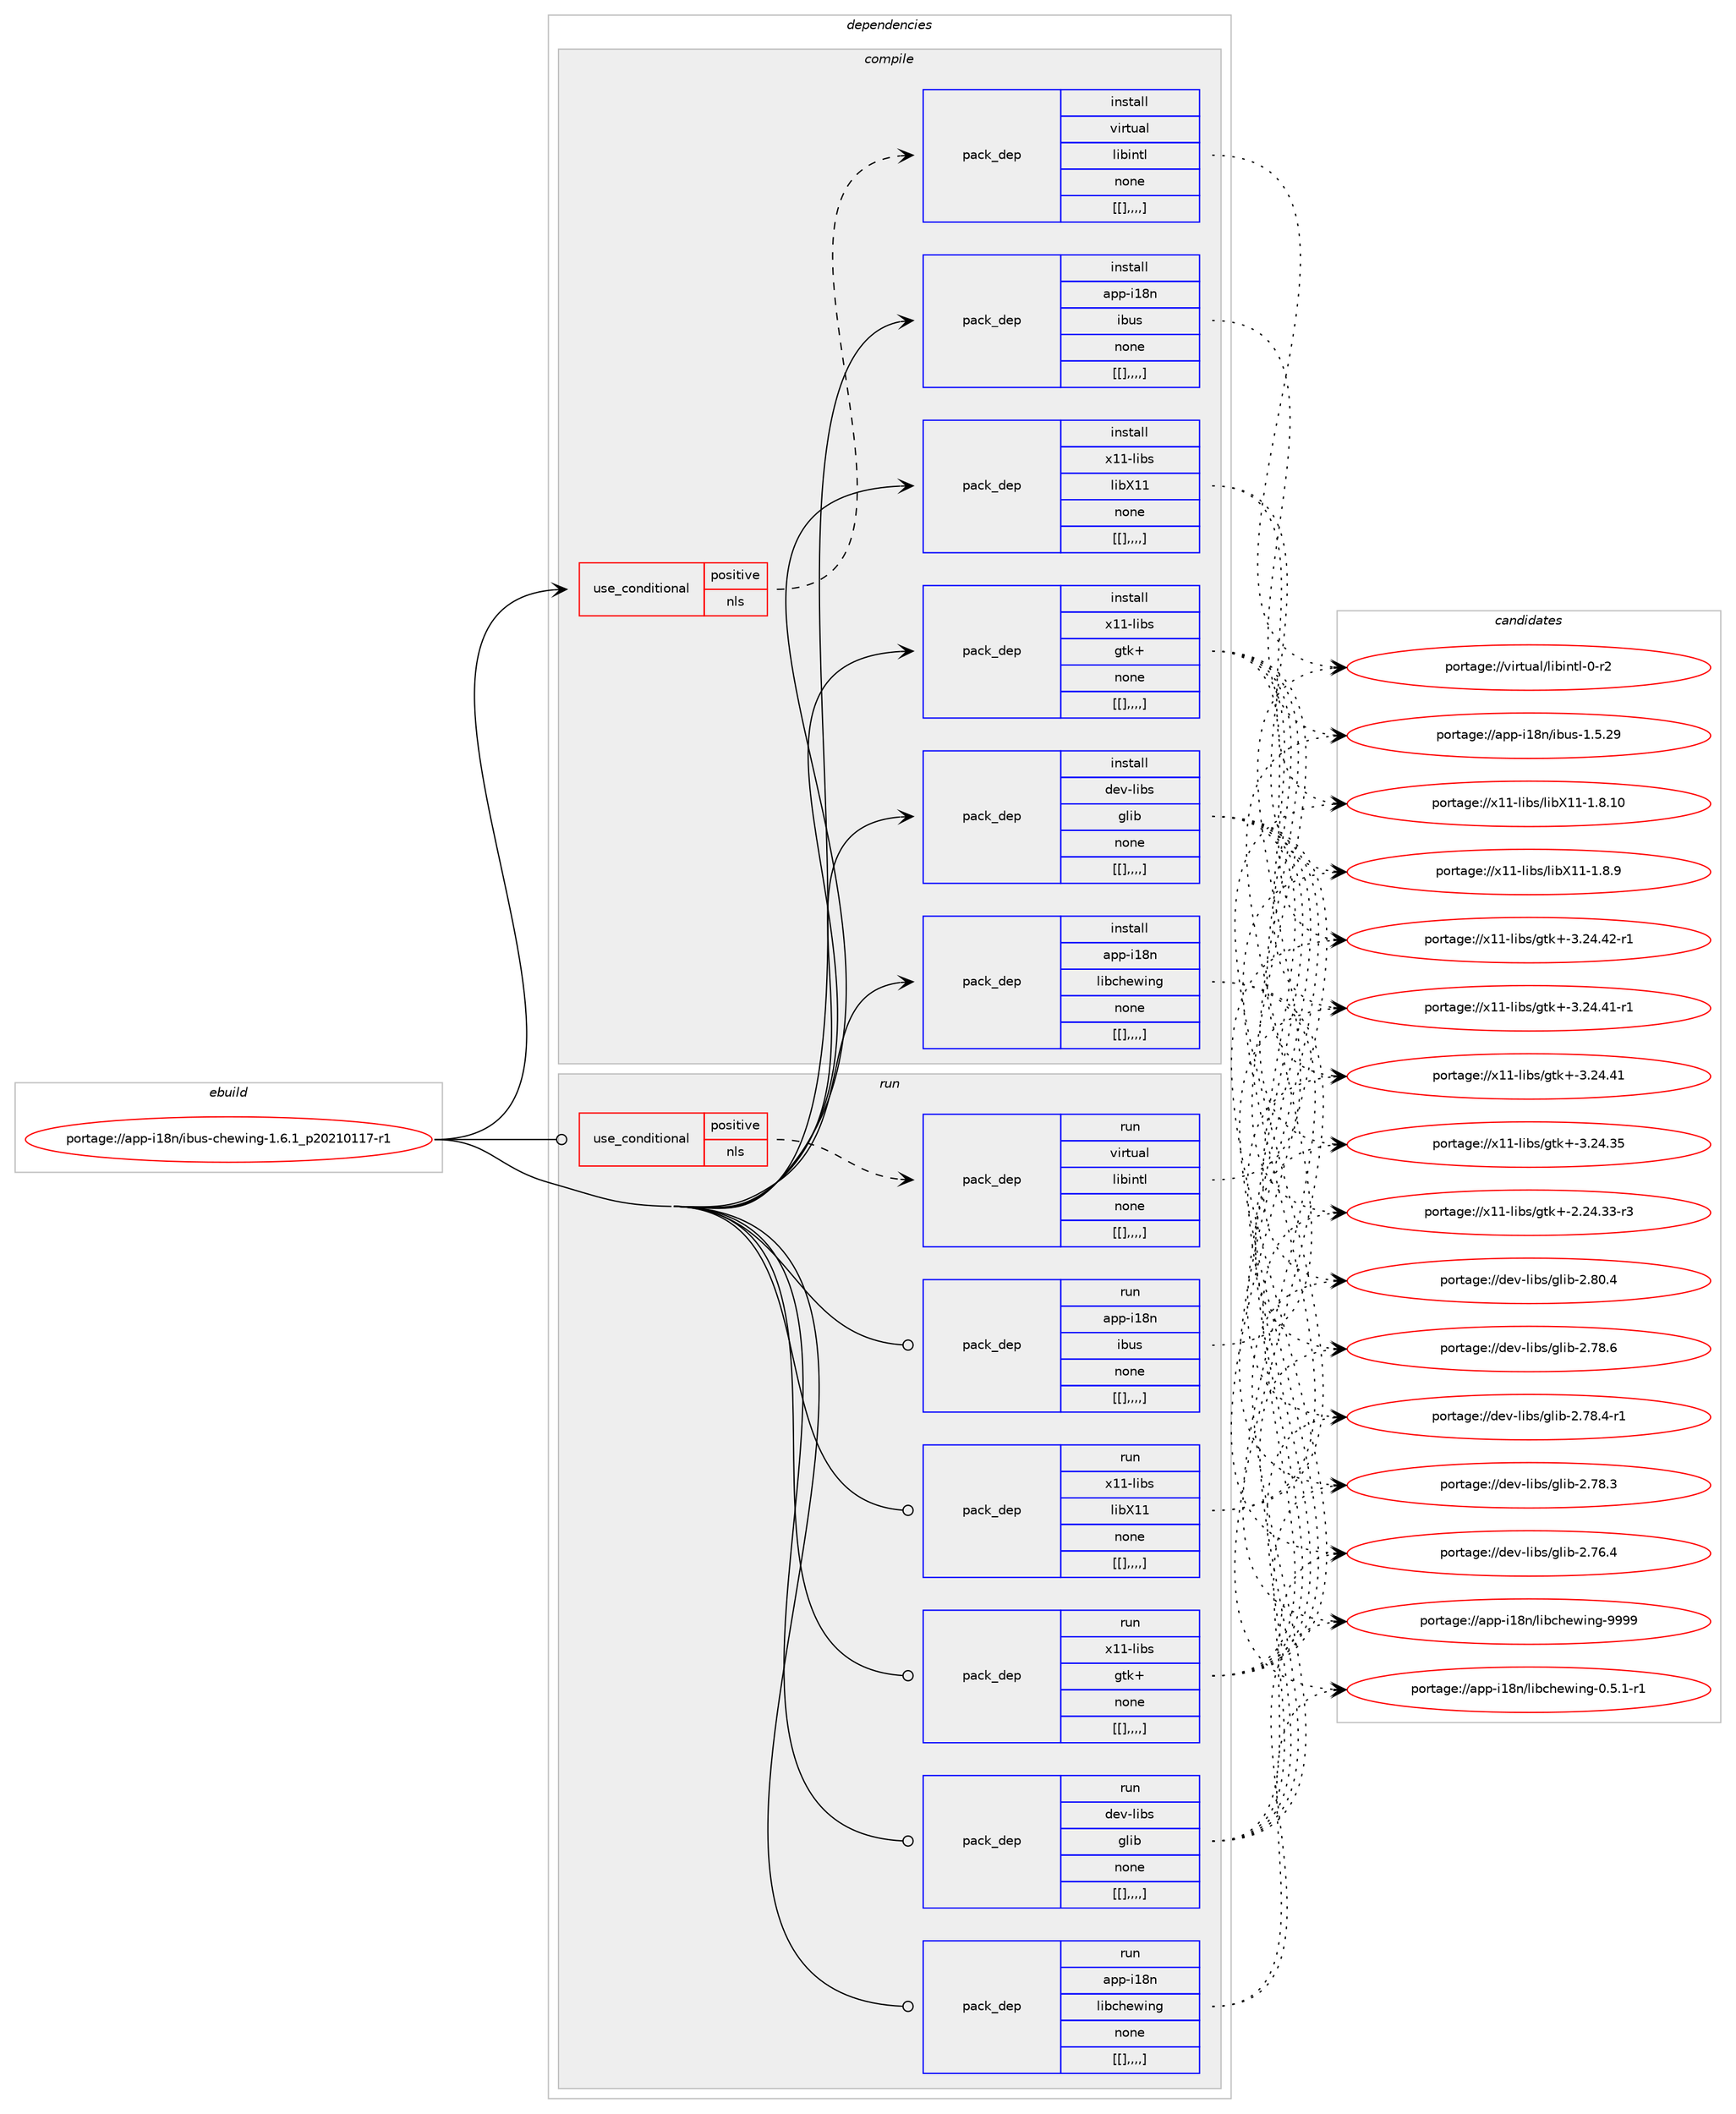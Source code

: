 digraph prolog {

# *************
# Graph options
# *************

newrank=true;
concentrate=true;
compound=true;
graph [rankdir=LR,fontname=Helvetica,fontsize=10,ranksep=1.5];#, ranksep=2.5, nodesep=0.2];
edge  [arrowhead=vee];
node  [fontname=Helvetica,fontsize=10];

# **********
# The ebuild
# **********

subgraph cluster_leftcol {
color=gray;
label=<<i>ebuild</i>>;
id [label="portage://app-i18n/ibus-chewing-1.6.1_p20210117-r1", color=red, width=4, href="../app-i18n/ibus-chewing-1.6.1_p20210117-r1.svg"];
}

# ****************
# The dependencies
# ****************

subgraph cluster_midcol {
color=gray;
label=<<i>dependencies</i>>;
subgraph cluster_compile {
fillcolor="#eeeeee";
style=filled;
label=<<i>compile</i>>;
subgraph cond11174 {
dependency37871 [label=<<TABLE BORDER="0" CELLBORDER="1" CELLSPACING="0" CELLPADDING="4"><TR><TD ROWSPAN="3" CELLPADDING="10">use_conditional</TD></TR><TR><TD>positive</TD></TR><TR><TD>nls</TD></TR></TABLE>>, shape=none, color=red];
subgraph pack26324 {
dependency37872 [label=<<TABLE BORDER="0" CELLBORDER="1" CELLSPACING="0" CELLPADDING="4" WIDTH="220"><TR><TD ROWSPAN="6" CELLPADDING="30">pack_dep</TD></TR><TR><TD WIDTH="110">install</TD></TR><TR><TD>virtual</TD></TR><TR><TD>libintl</TD></TR><TR><TD>none</TD></TR><TR><TD>[[],,,,]</TD></TR></TABLE>>, shape=none, color=blue];
}
dependency37871:e -> dependency37872:w [weight=20,style="dashed",arrowhead="vee"];
}
id:e -> dependency37871:w [weight=20,style="solid",arrowhead="vee"];
subgraph pack26325 {
dependency37873 [label=<<TABLE BORDER="0" CELLBORDER="1" CELLSPACING="0" CELLPADDING="4" WIDTH="220"><TR><TD ROWSPAN="6" CELLPADDING="30">pack_dep</TD></TR><TR><TD WIDTH="110">install</TD></TR><TR><TD>app-i18n</TD></TR><TR><TD>ibus</TD></TR><TR><TD>none</TD></TR><TR><TD>[[],,,,]</TD></TR></TABLE>>, shape=none, color=blue];
}
id:e -> dependency37873:w [weight=20,style="solid",arrowhead="vee"];
subgraph pack26326 {
dependency37874 [label=<<TABLE BORDER="0" CELLBORDER="1" CELLSPACING="0" CELLPADDING="4" WIDTH="220"><TR><TD ROWSPAN="6" CELLPADDING="30">pack_dep</TD></TR><TR><TD WIDTH="110">install</TD></TR><TR><TD>app-i18n</TD></TR><TR><TD>libchewing</TD></TR><TR><TD>none</TD></TR><TR><TD>[[],,,,]</TD></TR></TABLE>>, shape=none, color=blue];
}
id:e -> dependency37874:w [weight=20,style="solid",arrowhead="vee"];
subgraph pack26327 {
dependency37875 [label=<<TABLE BORDER="0" CELLBORDER="1" CELLSPACING="0" CELLPADDING="4" WIDTH="220"><TR><TD ROWSPAN="6" CELLPADDING="30">pack_dep</TD></TR><TR><TD WIDTH="110">install</TD></TR><TR><TD>dev-libs</TD></TR><TR><TD>glib</TD></TR><TR><TD>none</TD></TR><TR><TD>[[],,,,]</TD></TR></TABLE>>, shape=none, color=blue];
}
id:e -> dependency37875:w [weight=20,style="solid",arrowhead="vee"];
subgraph pack26328 {
dependency37876 [label=<<TABLE BORDER="0" CELLBORDER="1" CELLSPACING="0" CELLPADDING="4" WIDTH="220"><TR><TD ROWSPAN="6" CELLPADDING="30">pack_dep</TD></TR><TR><TD WIDTH="110">install</TD></TR><TR><TD>x11-libs</TD></TR><TR><TD>gtk+</TD></TR><TR><TD>none</TD></TR><TR><TD>[[],,,,]</TD></TR></TABLE>>, shape=none, color=blue];
}
id:e -> dependency37876:w [weight=20,style="solid",arrowhead="vee"];
subgraph pack26329 {
dependency37877 [label=<<TABLE BORDER="0" CELLBORDER="1" CELLSPACING="0" CELLPADDING="4" WIDTH="220"><TR><TD ROWSPAN="6" CELLPADDING="30">pack_dep</TD></TR><TR><TD WIDTH="110">install</TD></TR><TR><TD>x11-libs</TD></TR><TR><TD>libX11</TD></TR><TR><TD>none</TD></TR><TR><TD>[[],,,,]</TD></TR></TABLE>>, shape=none, color=blue];
}
id:e -> dependency37877:w [weight=20,style="solid",arrowhead="vee"];
}
subgraph cluster_compileandrun {
fillcolor="#eeeeee";
style=filled;
label=<<i>compile and run</i>>;
}
subgraph cluster_run {
fillcolor="#eeeeee";
style=filled;
label=<<i>run</i>>;
subgraph cond11175 {
dependency37878 [label=<<TABLE BORDER="0" CELLBORDER="1" CELLSPACING="0" CELLPADDING="4"><TR><TD ROWSPAN="3" CELLPADDING="10">use_conditional</TD></TR><TR><TD>positive</TD></TR><TR><TD>nls</TD></TR></TABLE>>, shape=none, color=red];
subgraph pack26330 {
dependency37879 [label=<<TABLE BORDER="0" CELLBORDER="1" CELLSPACING="0" CELLPADDING="4" WIDTH="220"><TR><TD ROWSPAN="6" CELLPADDING="30">pack_dep</TD></TR><TR><TD WIDTH="110">run</TD></TR><TR><TD>virtual</TD></TR><TR><TD>libintl</TD></TR><TR><TD>none</TD></TR><TR><TD>[[],,,,]</TD></TR></TABLE>>, shape=none, color=blue];
}
dependency37878:e -> dependency37879:w [weight=20,style="dashed",arrowhead="vee"];
}
id:e -> dependency37878:w [weight=20,style="solid",arrowhead="odot"];
subgraph pack26331 {
dependency37880 [label=<<TABLE BORDER="0" CELLBORDER="1" CELLSPACING="0" CELLPADDING="4" WIDTH="220"><TR><TD ROWSPAN="6" CELLPADDING="30">pack_dep</TD></TR><TR><TD WIDTH="110">run</TD></TR><TR><TD>app-i18n</TD></TR><TR><TD>ibus</TD></TR><TR><TD>none</TD></TR><TR><TD>[[],,,,]</TD></TR></TABLE>>, shape=none, color=blue];
}
id:e -> dependency37880:w [weight=20,style="solid",arrowhead="odot"];
subgraph pack26332 {
dependency37881 [label=<<TABLE BORDER="0" CELLBORDER="1" CELLSPACING="0" CELLPADDING="4" WIDTH="220"><TR><TD ROWSPAN="6" CELLPADDING="30">pack_dep</TD></TR><TR><TD WIDTH="110">run</TD></TR><TR><TD>app-i18n</TD></TR><TR><TD>libchewing</TD></TR><TR><TD>none</TD></TR><TR><TD>[[],,,,]</TD></TR></TABLE>>, shape=none, color=blue];
}
id:e -> dependency37881:w [weight=20,style="solid",arrowhead="odot"];
subgraph pack26333 {
dependency37882 [label=<<TABLE BORDER="0" CELLBORDER="1" CELLSPACING="0" CELLPADDING="4" WIDTH="220"><TR><TD ROWSPAN="6" CELLPADDING="30">pack_dep</TD></TR><TR><TD WIDTH="110">run</TD></TR><TR><TD>dev-libs</TD></TR><TR><TD>glib</TD></TR><TR><TD>none</TD></TR><TR><TD>[[],,,,]</TD></TR></TABLE>>, shape=none, color=blue];
}
id:e -> dependency37882:w [weight=20,style="solid",arrowhead="odot"];
subgraph pack26334 {
dependency37883 [label=<<TABLE BORDER="0" CELLBORDER="1" CELLSPACING="0" CELLPADDING="4" WIDTH="220"><TR><TD ROWSPAN="6" CELLPADDING="30">pack_dep</TD></TR><TR><TD WIDTH="110">run</TD></TR><TR><TD>x11-libs</TD></TR><TR><TD>gtk+</TD></TR><TR><TD>none</TD></TR><TR><TD>[[],,,,]</TD></TR></TABLE>>, shape=none, color=blue];
}
id:e -> dependency37883:w [weight=20,style="solid",arrowhead="odot"];
subgraph pack26335 {
dependency37884 [label=<<TABLE BORDER="0" CELLBORDER="1" CELLSPACING="0" CELLPADDING="4" WIDTH="220"><TR><TD ROWSPAN="6" CELLPADDING="30">pack_dep</TD></TR><TR><TD WIDTH="110">run</TD></TR><TR><TD>x11-libs</TD></TR><TR><TD>libX11</TD></TR><TR><TD>none</TD></TR><TR><TD>[[],,,,]</TD></TR></TABLE>>, shape=none, color=blue];
}
id:e -> dependency37884:w [weight=20,style="solid",arrowhead="odot"];
}
}

# **************
# The candidates
# **************

subgraph cluster_choices {
rank=same;
color=gray;
label=<<i>candidates</i>>;

subgraph choice26324 {
color=black;
nodesep=1;
choice11810511411611797108471081059810511011610845484511450 [label="portage://virtual/libintl-0-r2", color=red, width=4,href="../virtual/libintl-0-r2.svg"];
dependency37872:e -> choice11810511411611797108471081059810511011610845484511450:w [style=dotted,weight="100"];
}
subgraph choice26325 {
color=black;
nodesep=1;
choice97112112451054956110471059811711545494653465057 [label="portage://app-i18n/ibus-1.5.29", color=red, width=4,href="../app-i18n/ibus-1.5.29.svg"];
dependency37873:e -> choice97112112451054956110471059811711545494653465057:w [style=dotted,weight="100"];
}
subgraph choice26326 {
color=black;
nodesep=1;
choice971121124510549561104710810598991041011191051101034557575757 [label="portage://app-i18n/libchewing-9999", color=red, width=4,href="../app-i18n/libchewing-9999.svg"];
choice971121124510549561104710810598991041011191051101034548465346494511449 [label="portage://app-i18n/libchewing-0.5.1-r1", color=red, width=4,href="../app-i18n/libchewing-0.5.1-r1.svg"];
dependency37874:e -> choice971121124510549561104710810598991041011191051101034557575757:w [style=dotted,weight="100"];
dependency37874:e -> choice971121124510549561104710810598991041011191051101034548465346494511449:w [style=dotted,weight="100"];
}
subgraph choice26327 {
color=black;
nodesep=1;
choice1001011184510810598115471031081059845504656484652 [label="portage://dev-libs/glib-2.80.4", color=red, width=4,href="../dev-libs/glib-2.80.4.svg"];
choice1001011184510810598115471031081059845504655564654 [label="portage://dev-libs/glib-2.78.6", color=red, width=4,href="../dev-libs/glib-2.78.6.svg"];
choice10010111845108105981154710310810598455046555646524511449 [label="portage://dev-libs/glib-2.78.4-r1", color=red, width=4,href="../dev-libs/glib-2.78.4-r1.svg"];
choice1001011184510810598115471031081059845504655564651 [label="portage://dev-libs/glib-2.78.3", color=red, width=4,href="../dev-libs/glib-2.78.3.svg"];
choice1001011184510810598115471031081059845504655544652 [label="portage://dev-libs/glib-2.76.4", color=red, width=4,href="../dev-libs/glib-2.76.4.svg"];
dependency37875:e -> choice1001011184510810598115471031081059845504656484652:w [style=dotted,weight="100"];
dependency37875:e -> choice1001011184510810598115471031081059845504655564654:w [style=dotted,weight="100"];
dependency37875:e -> choice10010111845108105981154710310810598455046555646524511449:w [style=dotted,weight="100"];
dependency37875:e -> choice1001011184510810598115471031081059845504655564651:w [style=dotted,weight="100"];
dependency37875:e -> choice1001011184510810598115471031081059845504655544652:w [style=dotted,weight="100"];
}
subgraph choice26328 {
color=black;
nodesep=1;
choice12049494510810598115471031161074345514650524652504511449 [label="portage://x11-libs/gtk+-3.24.42-r1", color=red, width=4,href="../x11-libs/gtk+-3.24.42-r1.svg"];
choice12049494510810598115471031161074345514650524652494511449 [label="portage://x11-libs/gtk+-3.24.41-r1", color=red, width=4,href="../x11-libs/gtk+-3.24.41-r1.svg"];
choice1204949451081059811547103116107434551465052465249 [label="portage://x11-libs/gtk+-3.24.41", color=red, width=4,href="../x11-libs/gtk+-3.24.41.svg"];
choice1204949451081059811547103116107434551465052465153 [label="portage://x11-libs/gtk+-3.24.35", color=red, width=4,href="../x11-libs/gtk+-3.24.35.svg"];
choice12049494510810598115471031161074345504650524651514511451 [label="portage://x11-libs/gtk+-2.24.33-r3", color=red, width=4,href="../x11-libs/gtk+-2.24.33-r3.svg"];
dependency37876:e -> choice12049494510810598115471031161074345514650524652504511449:w [style=dotted,weight="100"];
dependency37876:e -> choice12049494510810598115471031161074345514650524652494511449:w [style=dotted,weight="100"];
dependency37876:e -> choice1204949451081059811547103116107434551465052465249:w [style=dotted,weight="100"];
dependency37876:e -> choice1204949451081059811547103116107434551465052465153:w [style=dotted,weight="100"];
dependency37876:e -> choice12049494510810598115471031161074345504650524651514511451:w [style=dotted,weight="100"];
}
subgraph choice26329 {
color=black;
nodesep=1;
choice12049494510810598115471081059888494945494656464948 [label="portage://x11-libs/libX11-1.8.10", color=red, width=4,href="../x11-libs/libX11-1.8.10.svg"];
choice120494945108105981154710810598884949454946564657 [label="portage://x11-libs/libX11-1.8.9", color=red, width=4,href="../x11-libs/libX11-1.8.9.svg"];
dependency37877:e -> choice12049494510810598115471081059888494945494656464948:w [style=dotted,weight="100"];
dependency37877:e -> choice120494945108105981154710810598884949454946564657:w [style=dotted,weight="100"];
}
subgraph choice26330 {
color=black;
nodesep=1;
choice11810511411611797108471081059810511011610845484511450 [label="portage://virtual/libintl-0-r2", color=red, width=4,href="../virtual/libintl-0-r2.svg"];
dependency37879:e -> choice11810511411611797108471081059810511011610845484511450:w [style=dotted,weight="100"];
}
subgraph choice26331 {
color=black;
nodesep=1;
choice97112112451054956110471059811711545494653465057 [label="portage://app-i18n/ibus-1.5.29", color=red, width=4,href="../app-i18n/ibus-1.5.29.svg"];
dependency37880:e -> choice97112112451054956110471059811711545494653465057:w [style=dotted,weight="100"];
}
subgraph choice26332 {
color=black;
nodesep=1;
choice971121124510549561104710810598991041011191051101034557575757 [label="portage://app-i18n/libchewing-9999", color=red, width=4,href="../app-i18n/libchewing-9999.svg"];
choice971121124510549561104710810598991041011191051101034548465346494511449 [label="portage://app-i18n/libchewing-0.5.1-r1", color=red, width=4,href="../app-i18n/libchewing-0.5.1-r1.svg"];
dependency37881:e -> choice971121124510549561104710810598991041011191051101034557575757:w [style=dotted,weight="100"];
dependency37881:e -> choice971121124510549561104710810598991041011191051101034548465346494511449:w [style=dotted,weight="100"];
}
subgraph choice26333 {
color=black;
nodesep=1;
choice1001011184510810598115471031081059845504656484652 [label="portage://dev-libs/glib-2.80.4", color=red, width=4,href="../dev-libs/glib-2.80.4.svg"];
choice1001011184510810598115471031081059845504655564654 [label="portage://dev-libs/glib-2.78.6", color=red, width=4,href="../dev-libs/glib-2.78.6.svg"];
choice10010111845108105981154710310810598455046555646524511449 [label="portage://dev-libs/glib-2.78.4-r1", color=red, width=4,href="../dev-libs/glib-2.78.4-r1.svg"];
choice1001011184510810598115471031081059845504655564651 [label="portage://dev-libs/glib-2.78.3", color=red, width=4,href="../dev-libs/glib-2.78.3.svg"];
choice1001011184510810598115471031081059845504655544652 [label="portage://dev-libs/glib-2.76.4", color=red, width=4,href="../dev-libs/glib-2.76.4.svg"];
dependency37882:e -> choice1001011184510810598115471031081059845504656484652:w [style=dotted,weight="100"];
dependency37882:e -> choice1001011184510810598115471031081059845504655564654:w [style=dotted,weight="100"];
dependency37882:e -> choice10010111845108105981154710310810598455046555646524511449:w [style=dotted,weight="100"];
dependency37882:e -> choice1001011184510810598115471031081059845504655564651:w [style=dotted,weight="100"];
dependency37882:e -> choice1001011184510810598115471031081059845504655544652:w [style=dotted,weight="100"];
}
subgraph choice26334 {
color=black;
nodesep=1;
choice12049494510810598115471031161074345514650524652504511449 [label="portage://x11-libs/gtk+-3.24.42-r1", color=red, width=4,href="../x11-libs/gtk+-3.24.42-r1.svg"];
choice12049494510810598115471031161074345514650524652494511449 [label="portage://x11-libs/gtk+-3.24.41-r1", color=red, width=4,href="../x11-libs/gtk+-3.24.41-r1.svg"];
choice1204949451081059811547103116107434551465052465249 [label="portage://x11-libs/gtk+-3.24.41", color=red, width=4,href="../x11-libs/gtk+-3.24.41.svg"];
choice1204949451081059811547103116107434551465052465153 [label="portage://x11-libs/gtk+-3.24.35", color=red, width=4,href="../x11-libs/gtk+-3.24.35.svg"];
choice12049494510810598115471031161074345504650524651514511451 [label="portage://x11-libs/gtk+-2.24.33-r3", color=red, width=4,href="../x11-libs/gtk+-2.24.33-r3.svg"];
dependency37883:e -> choice12049494510810598115471031161074345514650524652504511449:w [style=dotted,weight="100"];
dependency37883:e -> choice12049494510810598115471031161074345514650524652494511449:w [style=dotted,weight="100"];
dependency37883:e -> choice1204949451081059811547103116107434551465052465249:w [style=dotted,weight="100"];
dependency37883:e -> choice1204949451081059811547103116107434551465052465153:w [style=dotted,weight="100"];
dependency37883:e -> choice12049494510810598115471031161074345504650524651514511451:w [style=dotted,weight="100"];
}
subgraph choice26335 {
color=black;
nodesep=1;
choice12049494510810598115471081059888494945494656464948 [label="portage://x11-libs/libX11-1.8.10", color=red, width=4,href="../x11-libs/libX11-1.8.10.svg"];
choice120494945108105981154710810598884949454946564657 [label="portage://x11-libs/libX11-1.8.9", color=red, width=4,href="../x11-libs/libX11-1.8.9.svg"];
dependency37884:e -> choice12049494510810598115471081059888494945494656464948:w [style=dotted,weight="100"];
dependency37884:e -> choice120494945108105981154710810598884949454946564657:w [style=dotted,weight="100"];
}
}

}

